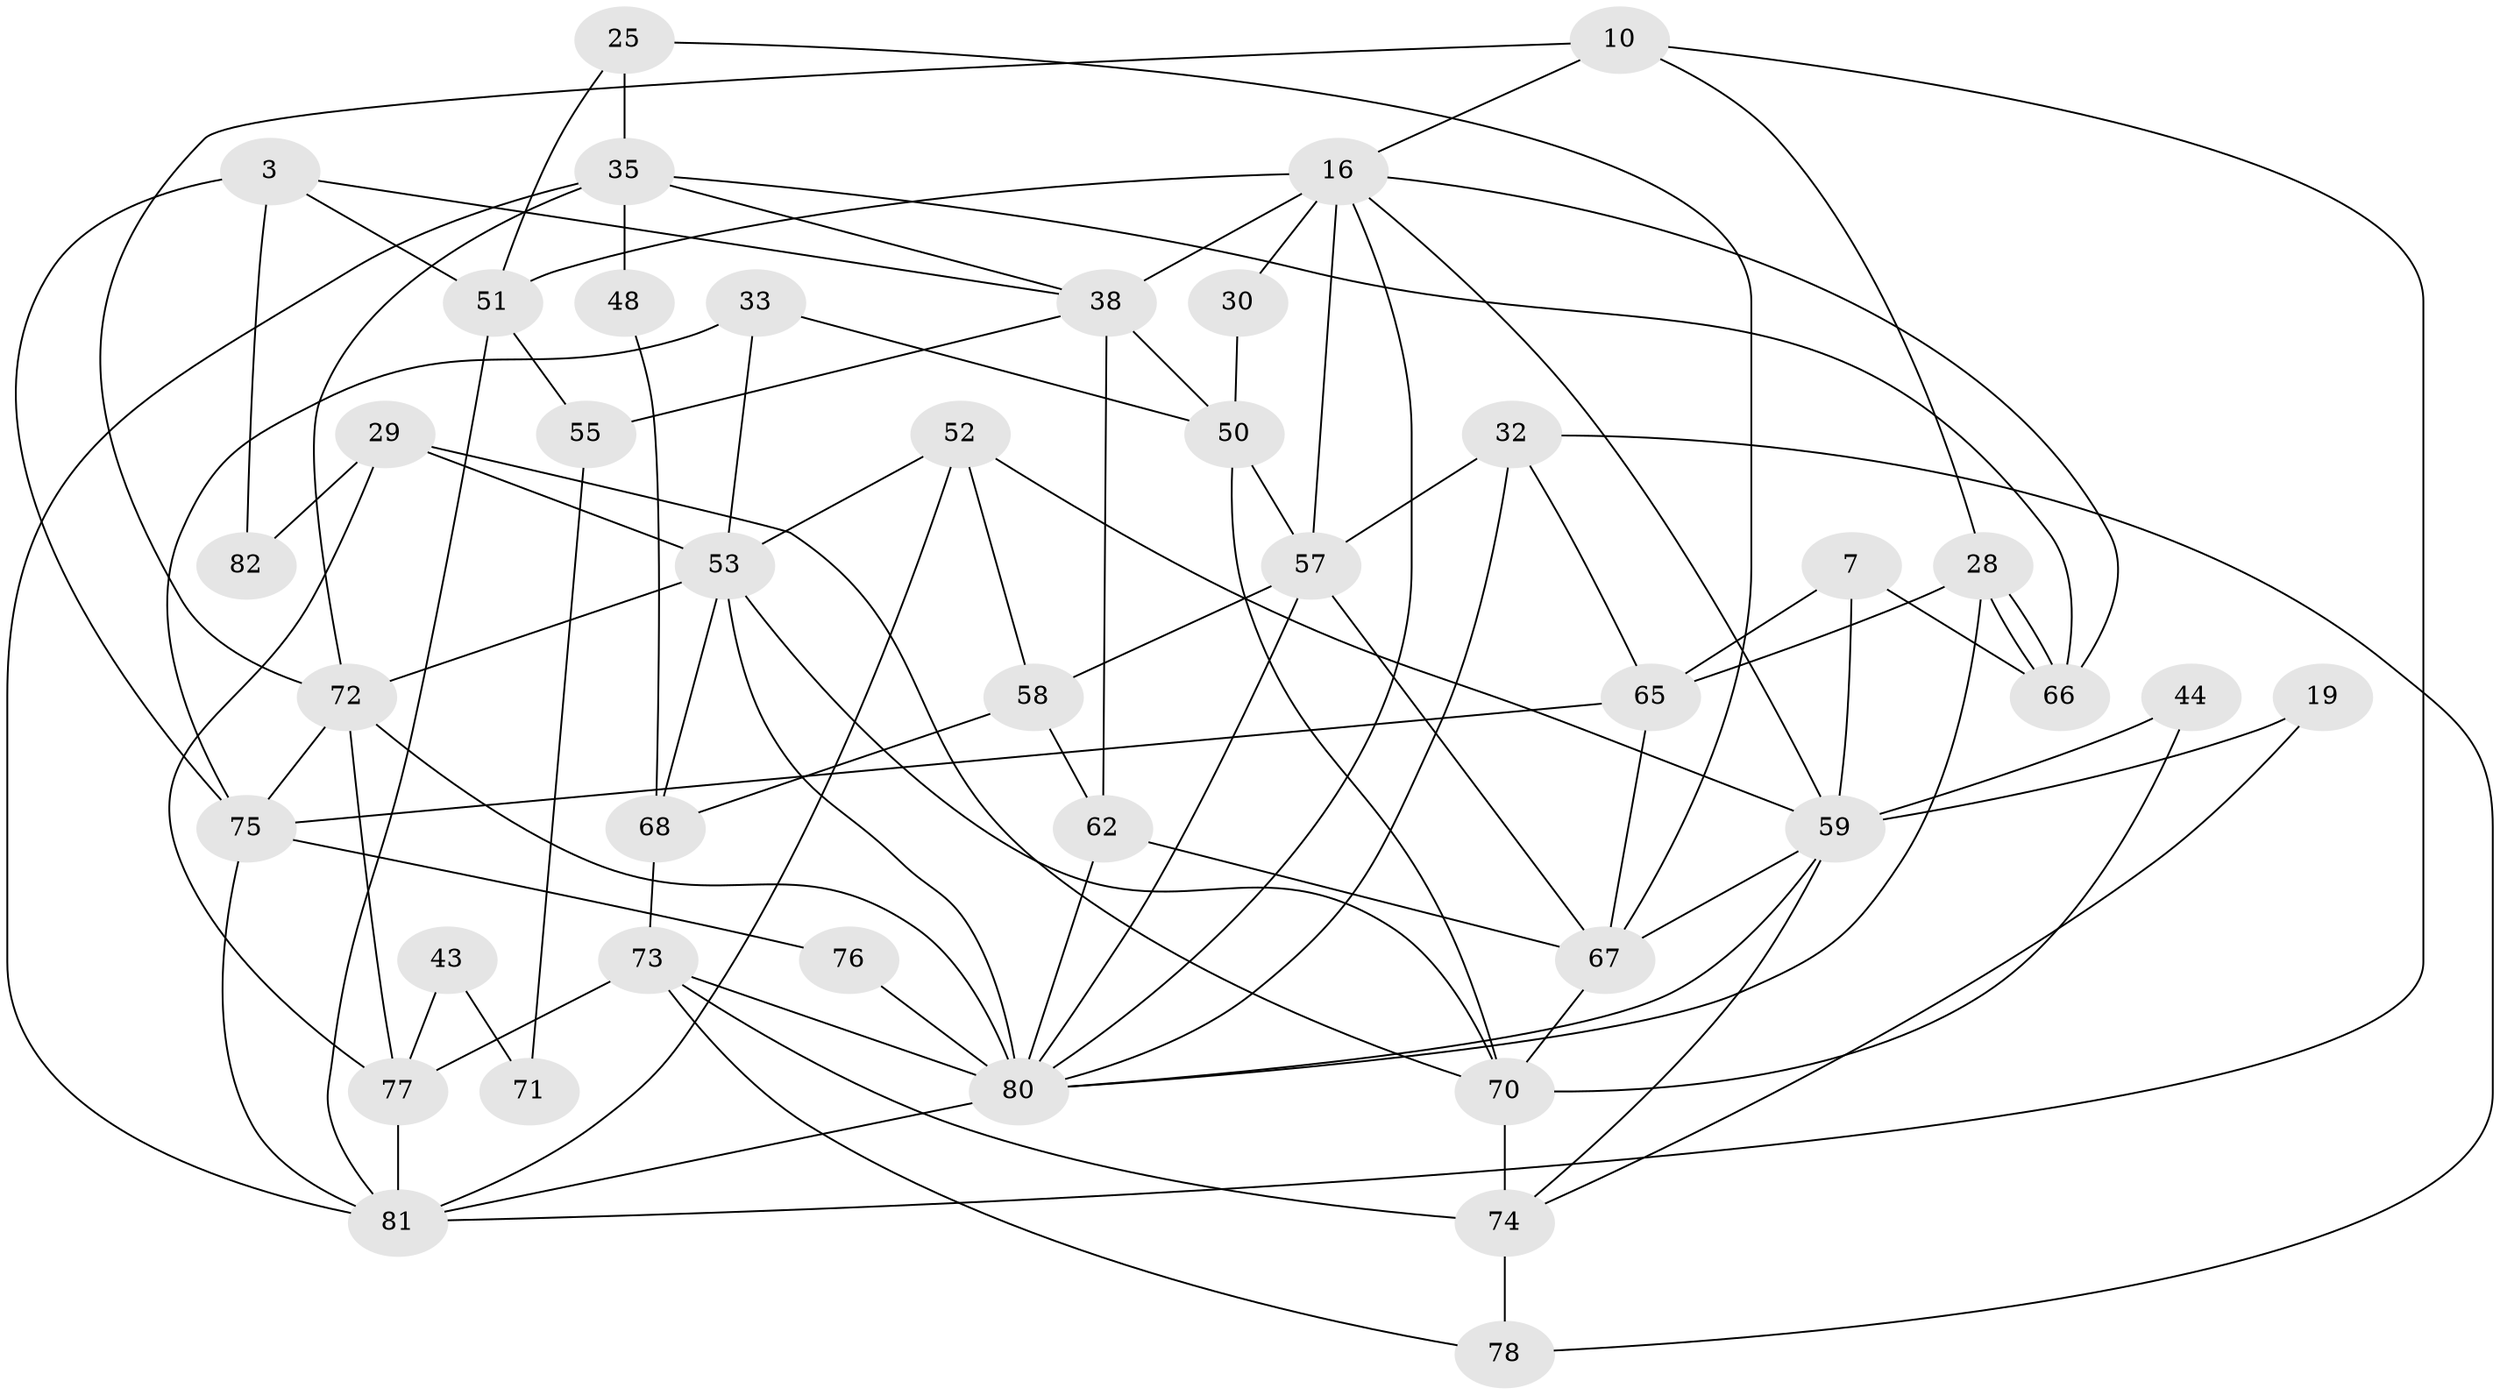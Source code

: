 // original degree distribution, {3: 0.3048780487804878, 2: 0.0975609756097561, 4: 0.32926829268292684, 5: 0.10975609756097561, 6: 0.08536585365853659, 7: 0.07317073170731707}
// Generated by graph-tools (version 1.1) at 2025/49/03/09/25 04:49:05]
// undirected, 41 vertices, 93 edges
graph export_dot {
graph [start="1"]
  node [color=gray90,style=filled];
  3;
  7;
  10;
  16 [super="+15"];
  19;
  25;
  28 [super="+17"];
  29;
  30;
  32 [super="+23"];
  33;
  35 [super="+2+5"];
  38;
  43;
  44;
  48;
  50 [super="+12"];
  51 [super="+14"];
  52 [super="+24"];
  53 [super="+42+49"];
  55;
  57 [super="+46"];
  58;
  59 [super="+22+11"];
  62 [super="+31+60"];
  65;
  66 [super="+18"];
  67 [super="+6"];
  68;
  70 [super="+13"];
  71;
  72 [super="+69+61"];
  73 [super="+45"];
  74;
  75 [super="+27"];
  76;
  77 [super="+41"];
  78 [super="+8"];
  80 [super="+26+34+79+64"];
  81 [super="+37+47+63"];
  82;
  3 -- 38;
  3 -- 75;
  3 -- 82;
  3 -- 51;
  7 -- 65;
  7 -- 59;
  7 -- 66;
  10 -- 28;
  10 -- 72;
  10 -- 16;
  10 -- 81;
  16 -- 38 [weight=2];
  16 -- 30;
  16 -- 57;
  16 -- 59;
  16 -- 51;
  16 -- 66;
  16 -- 80;
  19 -- 74;
  19 -- 59;
  25 -- 67;
  25 -- 35 [weight=2];
  25 -- 51;
  28 -- 66;
  28 -- 66;
  28 -- 65;
  28 -- 80;
  29 -- 82;
  29 -- 77;
  29 -- 70;
  29 -- 53;
  30 -- 50;
  32 -- 57 [weight=2];
  32 -- 65;
  32 -- 78;
  32 -- 80;
  33 -- 75 [weight=2];
  33 -- 50;
  33 -- 53 [weight=2];
  35 -- 48 [weight=2];
  35 -- 38;
  35 -- 66;
  35 -- 72;
  35 -- 81;
  38 -- 62;
  38 -- 55;
  38 -- 50;
  43 -- 77 [weight=2];
  43 -- 71;
  44 -- 59;
  44 -- 70;
  48 -- 68;
  50 -- 57;
  50 -- 70 [weight=2];
  51 -- 55;
  51 -- 81;
  52 -- 58;
  52 -- 59;
  52 -- 81;
  52 -- 53;
  53 -- 68;
  53 -- 72 [weight=2];
  53 -- 70;
  53 -- 80 [weight=2];
  55 -- 71;
  57 -- 67;
  57 -- 58;
  57 -- 80;
  58 -- 68;
  58 -- 62;
  59 -- 80 [weight=4];
  59 -- 67;
  59 -- 74;
  62 -- 67 [weight=2];
  62 -- 80;
  65 -- 67;
  65 -- 75 [weight=2];
  67 -- 70;
  68 -- 73;
  70 -- 74 [weight=2];
  72 -- 75;
  72 -- 77 [weight=3];
  72 -- 80;
  73 -- 77 [weight=2];
  73 -- 78 [weight=2];
  73 -- 80 [weight=6];
  73 -- 74;
  74 -- 78 [weight=2];
  75 -- 76 [weight=2];
  75 -- 81;
  76 -- 80;
  77 -- 81 [weight=3];
  80 -- 81 [weight=2];
}
